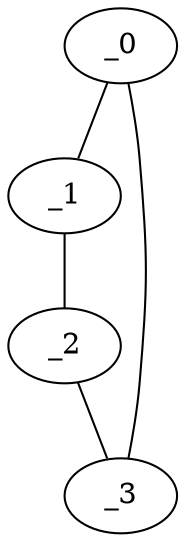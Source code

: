 graph NP1_0129 {
	_0	 [x="1.20738",
		y="2.74911"];
	_1	 [x="2.71471",
		y="0.497018"];
	_0 -- _1;
	_3	 [x="0.654737",
		y="0.264642"];
	_0 -- _3;
	_2	 [x="2.22515",
		y="2.93236"];
	_1 -- _2;
	_2 -- _3;
}
